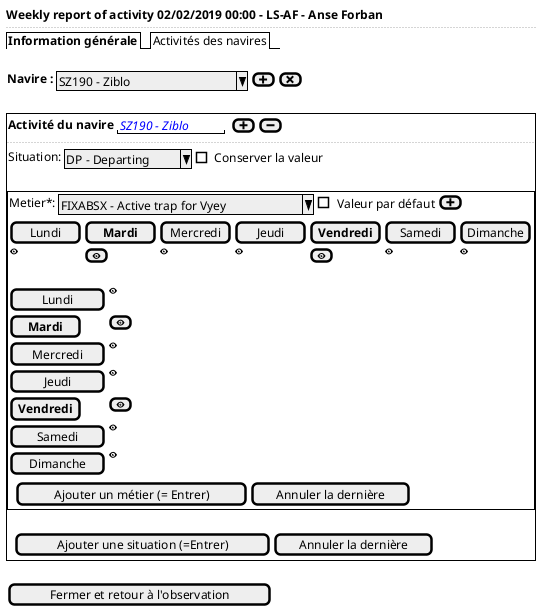 @startsalt
{
  <b>Weekly report of activity 02/02/2019 00:00 - LS-AF - Anse Forban
  ..
  {/ <b>Information générale | Activités des navires }
  .
  {<b>Navire :            | { ^SZ190 - Ziblo         ^ | [<&plus>] | [<&x>]}}
  .
  {+
    {<b>Activité du navire</b> | { "<color:blue><i>SZ190 - Ziblo"} {[<&plus>] | [<&minus>]}}
    ..
    {
        Situation:   | { ^DP - Departing^ | [] Conserver la valeur }
    }
    .
    {+
        {Metier*:        | { ^FIXABSX - Active trap for Vyey^ | [] Valeur par défaut }  | [<&plus>]}

        {
            [Lundi   ] | [<b>Mardi   ] | [Mercredi] | [Jeudi   ] | [<b>Vendredi] | [Samedi  ] | [Dimanche]
            <&eye>     | [<&eye>]      | <&eye>     | <&eye>     | [<&eye>]      | <&eye>     | <&eye>
        }
        .
        {
            [Lundi      ]   | <&eye>
            [<b>Mardi   ]   | [<&eye>]
            [Mercredi   ]   | <&eye>
            [Jeudi      ]   | <&eye>
            [<b>Vendredi]   | [<&eye>]
            [Samedi     ]   | <&eye>
            [Dimanche   ]   | <&eye>
        }
        {. | {[Ajouter un métier (= Entrer)] | [Annuler la dernière]}}
    }
    .
        {. |  {[Ajouter une situation (=Entrer)] | [Annuler la dernière]}}
  }
  .
  {[Fermer et retour à l'observation]}
}
@endsalt
